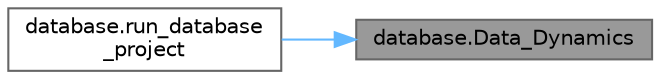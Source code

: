 digraph "database.Data_Dynamics"
{
 // LATEX_PDF_SIZE
  bgcolor="transparent";
  edge [fontname=Helvetica,fontsize=10,labelfontname=Helvetica,labelfontsize=10];
  node [fontname=Helvetica,fontsize=10,shape=box,height=0.2,width=0.4];
  rankdir="RL";
  Node1 [label="database.Data_Dynamics",height=0.2,width=0.4,color="gray40", fillcolor="grey60", style="filled", fontcolor="black",tooltip=" "];
  Node1 -> Node2 [dir="back",color="steelblue1",style="solid"];
  Node2 [label="database.run_database\l_project",height=0.2,width=0.4,color="grey40", fillcolor="white", style="filled",URL="$da/df2/namespacedatabase.html#a7541741a9bd73f03d9e0cab9fe100f7f",tooltip=" "];
}
